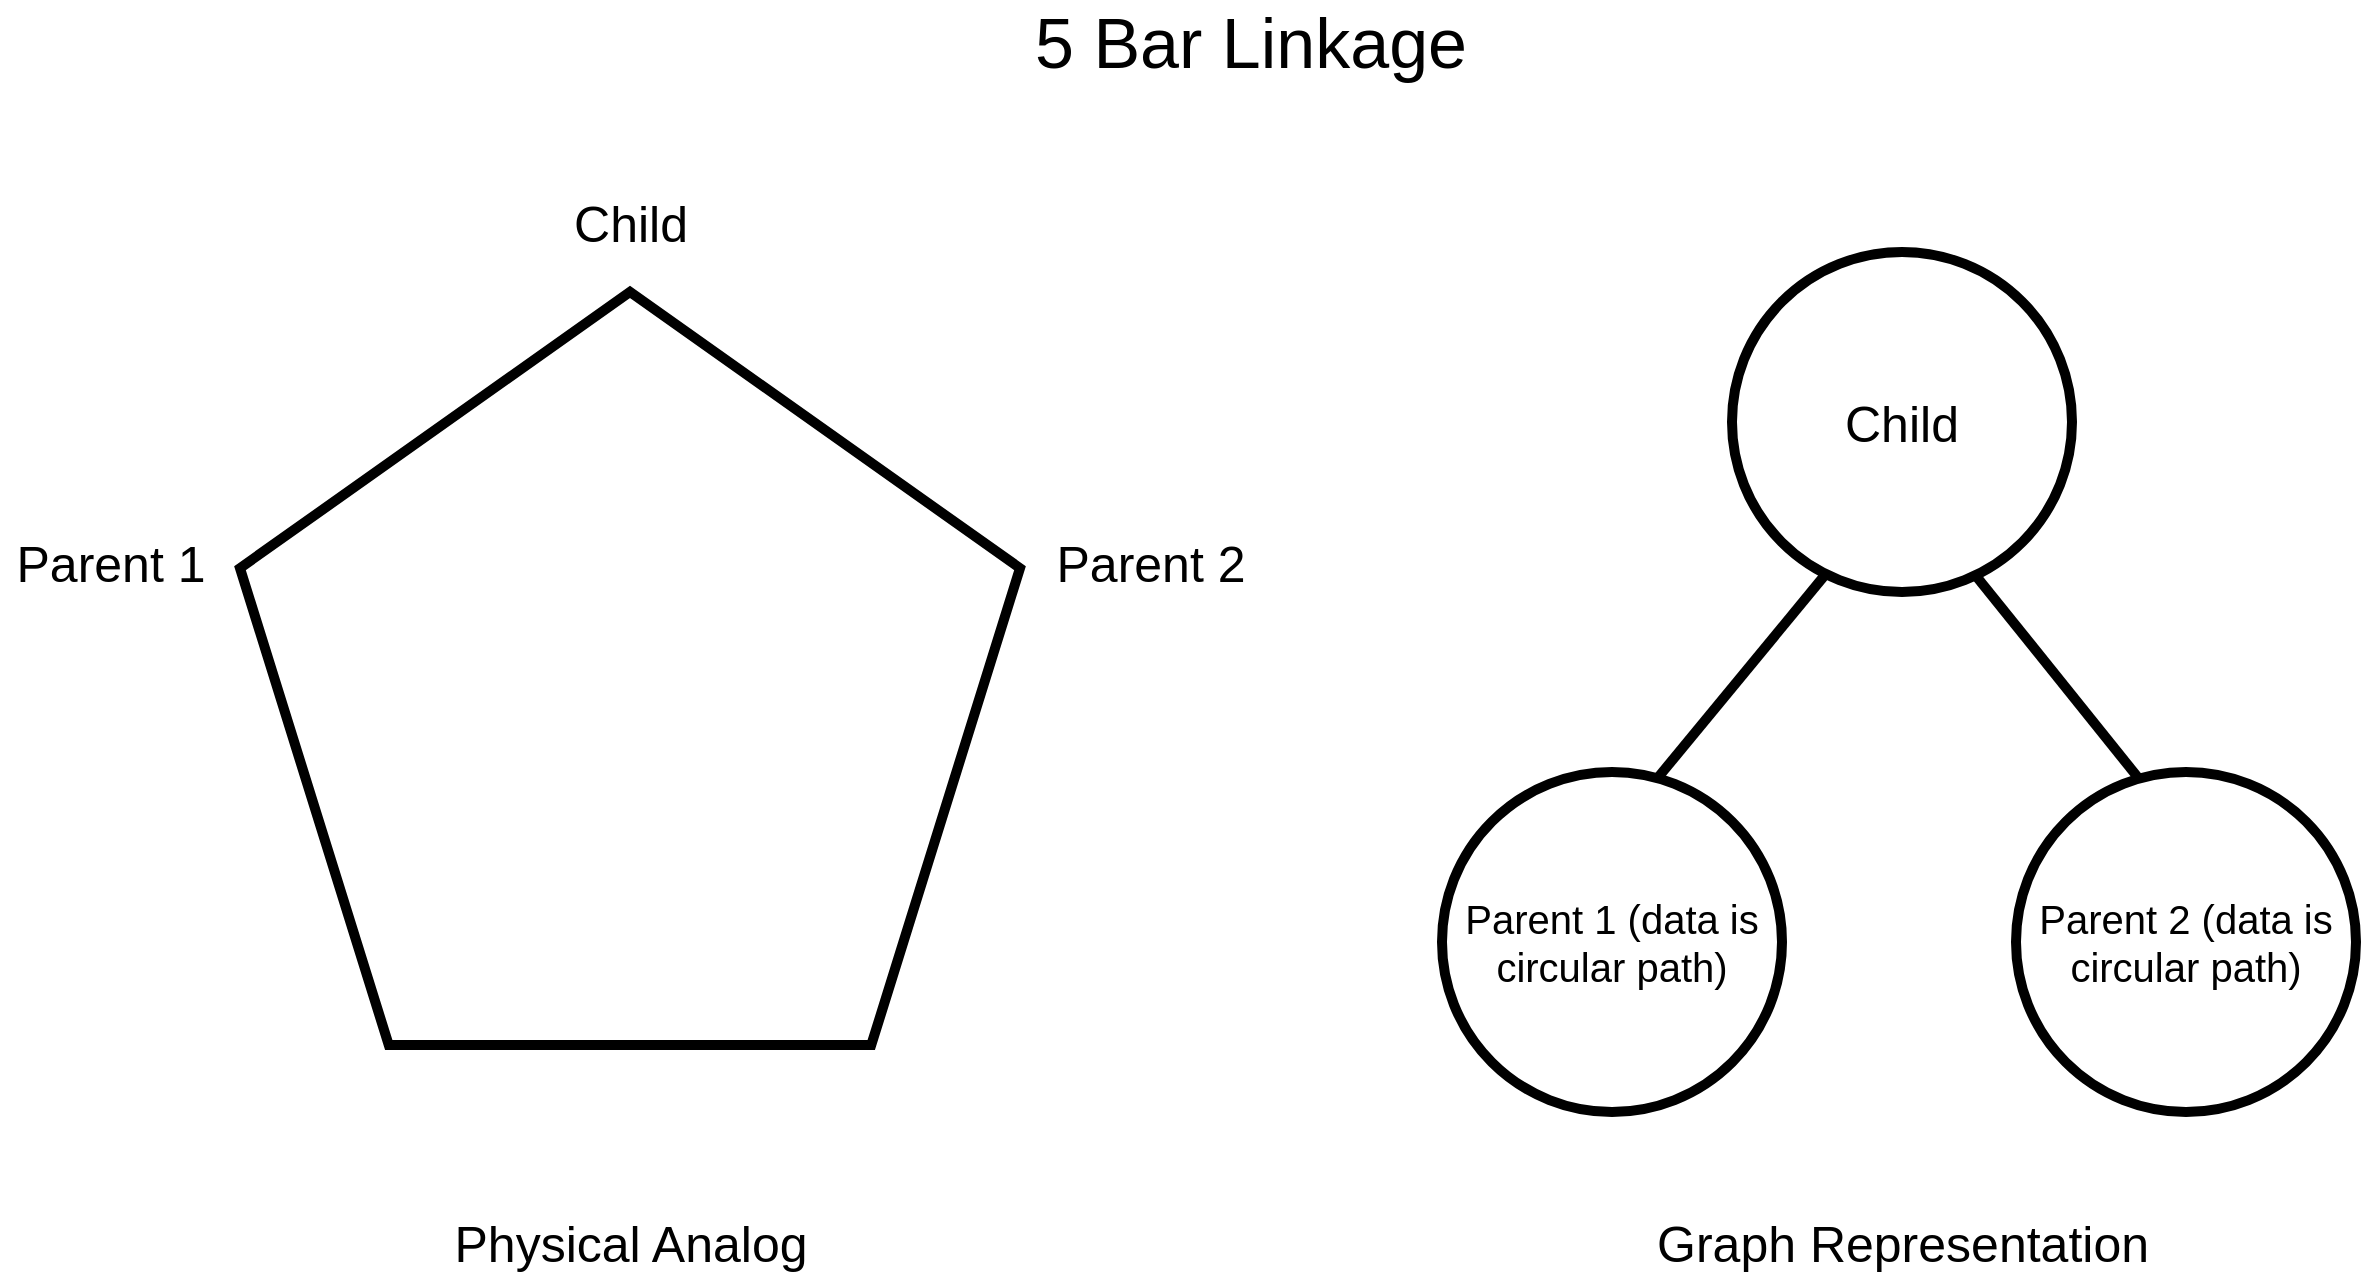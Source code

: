 <mxfile version="16.5.3" type="device"><diagram id="_Fm1dSiAEdp7KqEdWjvl" name="Page-1"><mxGraphModel dx="2881" dy="1089" grid="1" gridSize="10" guides="1" tooltips="1" connect="1" arrows="1" fold="1" page="1" pageScale="1" pageWidth="850" pageHeight="1100" math="0" shadow="0"><root><mxCell id="0"/><mxCell id="1" parent="0"/><mxCell id="migQWLlwbbS-f3-GcVuZ-1" value="&lt;font style=&quot;font-size: 25px&quot;&gt;Child&lt;/font&gt;" style="ellipse;whiteSpace=wrap;html=1;aspect=fixed;strokeWidth=5;" parent="1" vertex="1"><mxGeometry x="356" y="300" width="170" height="170" as="geometry"/></mxCell><mxCell id="migQWLlwbbS-f3-GcVuZ-3" value="&lt;font style=&quot;font-size: 20px&quot;&gt;Parent 1 (data is circular path)&lt;/font&gt;" style="ellipse;whiteSpace=wrap;html=1;aspect=fixed;strokeWidth=5;" parent="1" vertex="1"><mxGeometry x="211" y="560" width="170" height="170" as="geometry"/></mxCell><mxCell id="migQWLlwbbS-f3-GcVuZ-4" value="&lt;font style=&quot;font-size: 20px&quot;&gt;Parent 2 (data is circular path)&lt;/font&gt;" style="ellipse;whiteSpace=wrap;html=1;aspect=fixed;strokeWidth=5;" parent="1" vertex="1"><mxGeometry x="498" y="560" width="170" height="170" as="geometry"/></mxCell><mxCell id="migQWLlwbbS-f3-GcVuZ-5" value="" style="endArrow=none;html=1;rounded=0;fontSize=25;strokeWidth=5;exitX=0.629;exitY=0.024;exitDx=0;exitDy=0;exitPerimeter=0;entryX=0.271;entryY=0.953;entryDx=0;entryDy=0;entryPerimeter=0;" parent="1" source="migQWLlwbbS-f3-GcVuZ-3" target="migQWLlwbbS-f3-GcVuZ-1" edge="1"><mxGeometry width="50" height="50" relative="1" as="geometry"><mxPoint x="320" y="520" as="sourcePoint"/><mxPoint x="390" y="490" as="targetPoint"/></mxGeometry></mxCell><mxCell id="migQWLlwbbS-f3-GcVuZ-6" value="" style="endArrow=none;html=1;rounded=0;fontSize=25;strokeWidth=5;exitX=0.365;exitY=0.024;exitDx=0;exitDy=0;exitPerimeter=0;entryX=0.718;entryY=0.953;entryDx=0;entryDy=0;entryPerimeter=0;" parent="1" source="migQWLlwbbS-f3-GcVuZ-4" target="migQWLlwbbS-f3-GcVuZ-1" edge="1"><mxGeometry width="50" height="50" relative="1" as="geometry"><mxPoint x="560" y="530" as="sourcePoint"/><mxPoint x="500" y="510" as="targetPoint"/></mxGeometry></mxCell><mxCell id="-sVD3-XQilqzXu6mLqgN-3" value="" style="whiteSpace=wrap;html=1;shape=mxgraph.basic.pentagon;fontSize=20;strokeWidth=5;fillColor=none;" parent="1" vertex="1"><mxGeometry x="-390" y="320" width="390" height="376.55" as="geometry"/></mxCell><mxCell id="-sVD3-XQilqzXu6mLqgN-4" value="&lt;font style=&quot;font-size: 25px&quot;&gt;Parent 2&lt;/font&gt;" style="text;html=1;align=center;verticalAlign=middle;resizable=0;points=[];autosize=1;strokeColor=none;fillColor=none;fontSize=20;" parent="1" vertex="1"><mxGeometry x="10" y="440" width="110" height="30" as="geometry"/></mxCell><mxCell id="-sVD3-XQilqzXu6mLqgN-5" value="&lt;font style=&quot;font-size: 25px&quot;&gt;Parent 1&lt;/font&gt;" style="text;html=1;align=center;verticalAlign=middle;resizable=0;points=[];autosize=1;strokeColor=none;fillColor=none;fontSize=20;" parent="1" vertex="1"><mxGeometry x="-510" y="440" width="110" height="30" as="geometry"/></mxCell><mxCell id="-sVD3-XQilqzXu6mLqgN-6" value="&lt;font style=&quot;font-size: 25px&quot;&gt;Child&lt;/font&gt;" style="text;html=1;align=center;verticalAlign=middle;resizable=0;points=[];autosize=1;strokeColor=none;fillColor=none;fontSize=20;" parent="1" vertex="1"><mxGeometry x="-230" y="270" width="70" height="30" as="geometry"/></mxCell><mxCell id="-sVD3-XQilqzXu6mLqgN-7" value="&lt;font style=&quot;font-size: 35px&quot;&gt;5 Bar Linkage&lt;/font&gt;" style="text;html=1;align=center;verticalAlign=middle;resizable=0;points=[];autosize=1;strokeColor=none;fillColor=none;fontSize=20;" parent="1" vertex="1"><mxGeometry y="180" width="230" height="30" as="geometry"/></mxCell><mxCell id="-sVD3-XQilqzXu6mLqgN-8" value="&lt;font style=&quot;font-size: 25px&quot;&gt;Physical Analog&lt;/font&gt;" style="text;html=1;align=center;verticalAlign=middle;resizable=0;points=[];autosize=1;strokeColor=none;fillColor=none;fontSize=20;" parent="1" vertex="1"><mxGeometry x="-290" y="780" width="190" height="30" as="geometry"/></mxCell><mxCell id="-sVD3-XQilqzXu6mLqgN-9" value="&lt;font style=&quot;font-size: 25px&quot;&gt;Graph Representation&lt;/font&gt;" style="text;html=1;align=center;verticalAlign=middle;resizable=0;points=[];autosize=1;strokeColor=none;fillColor=none;fontSize=20;" parent="1" vertex="1"><mxGeometry x="311" y="780" width="260" height="30" as="geometry"/></mxCell></root></mxGraphModel></diagram></mxfile>